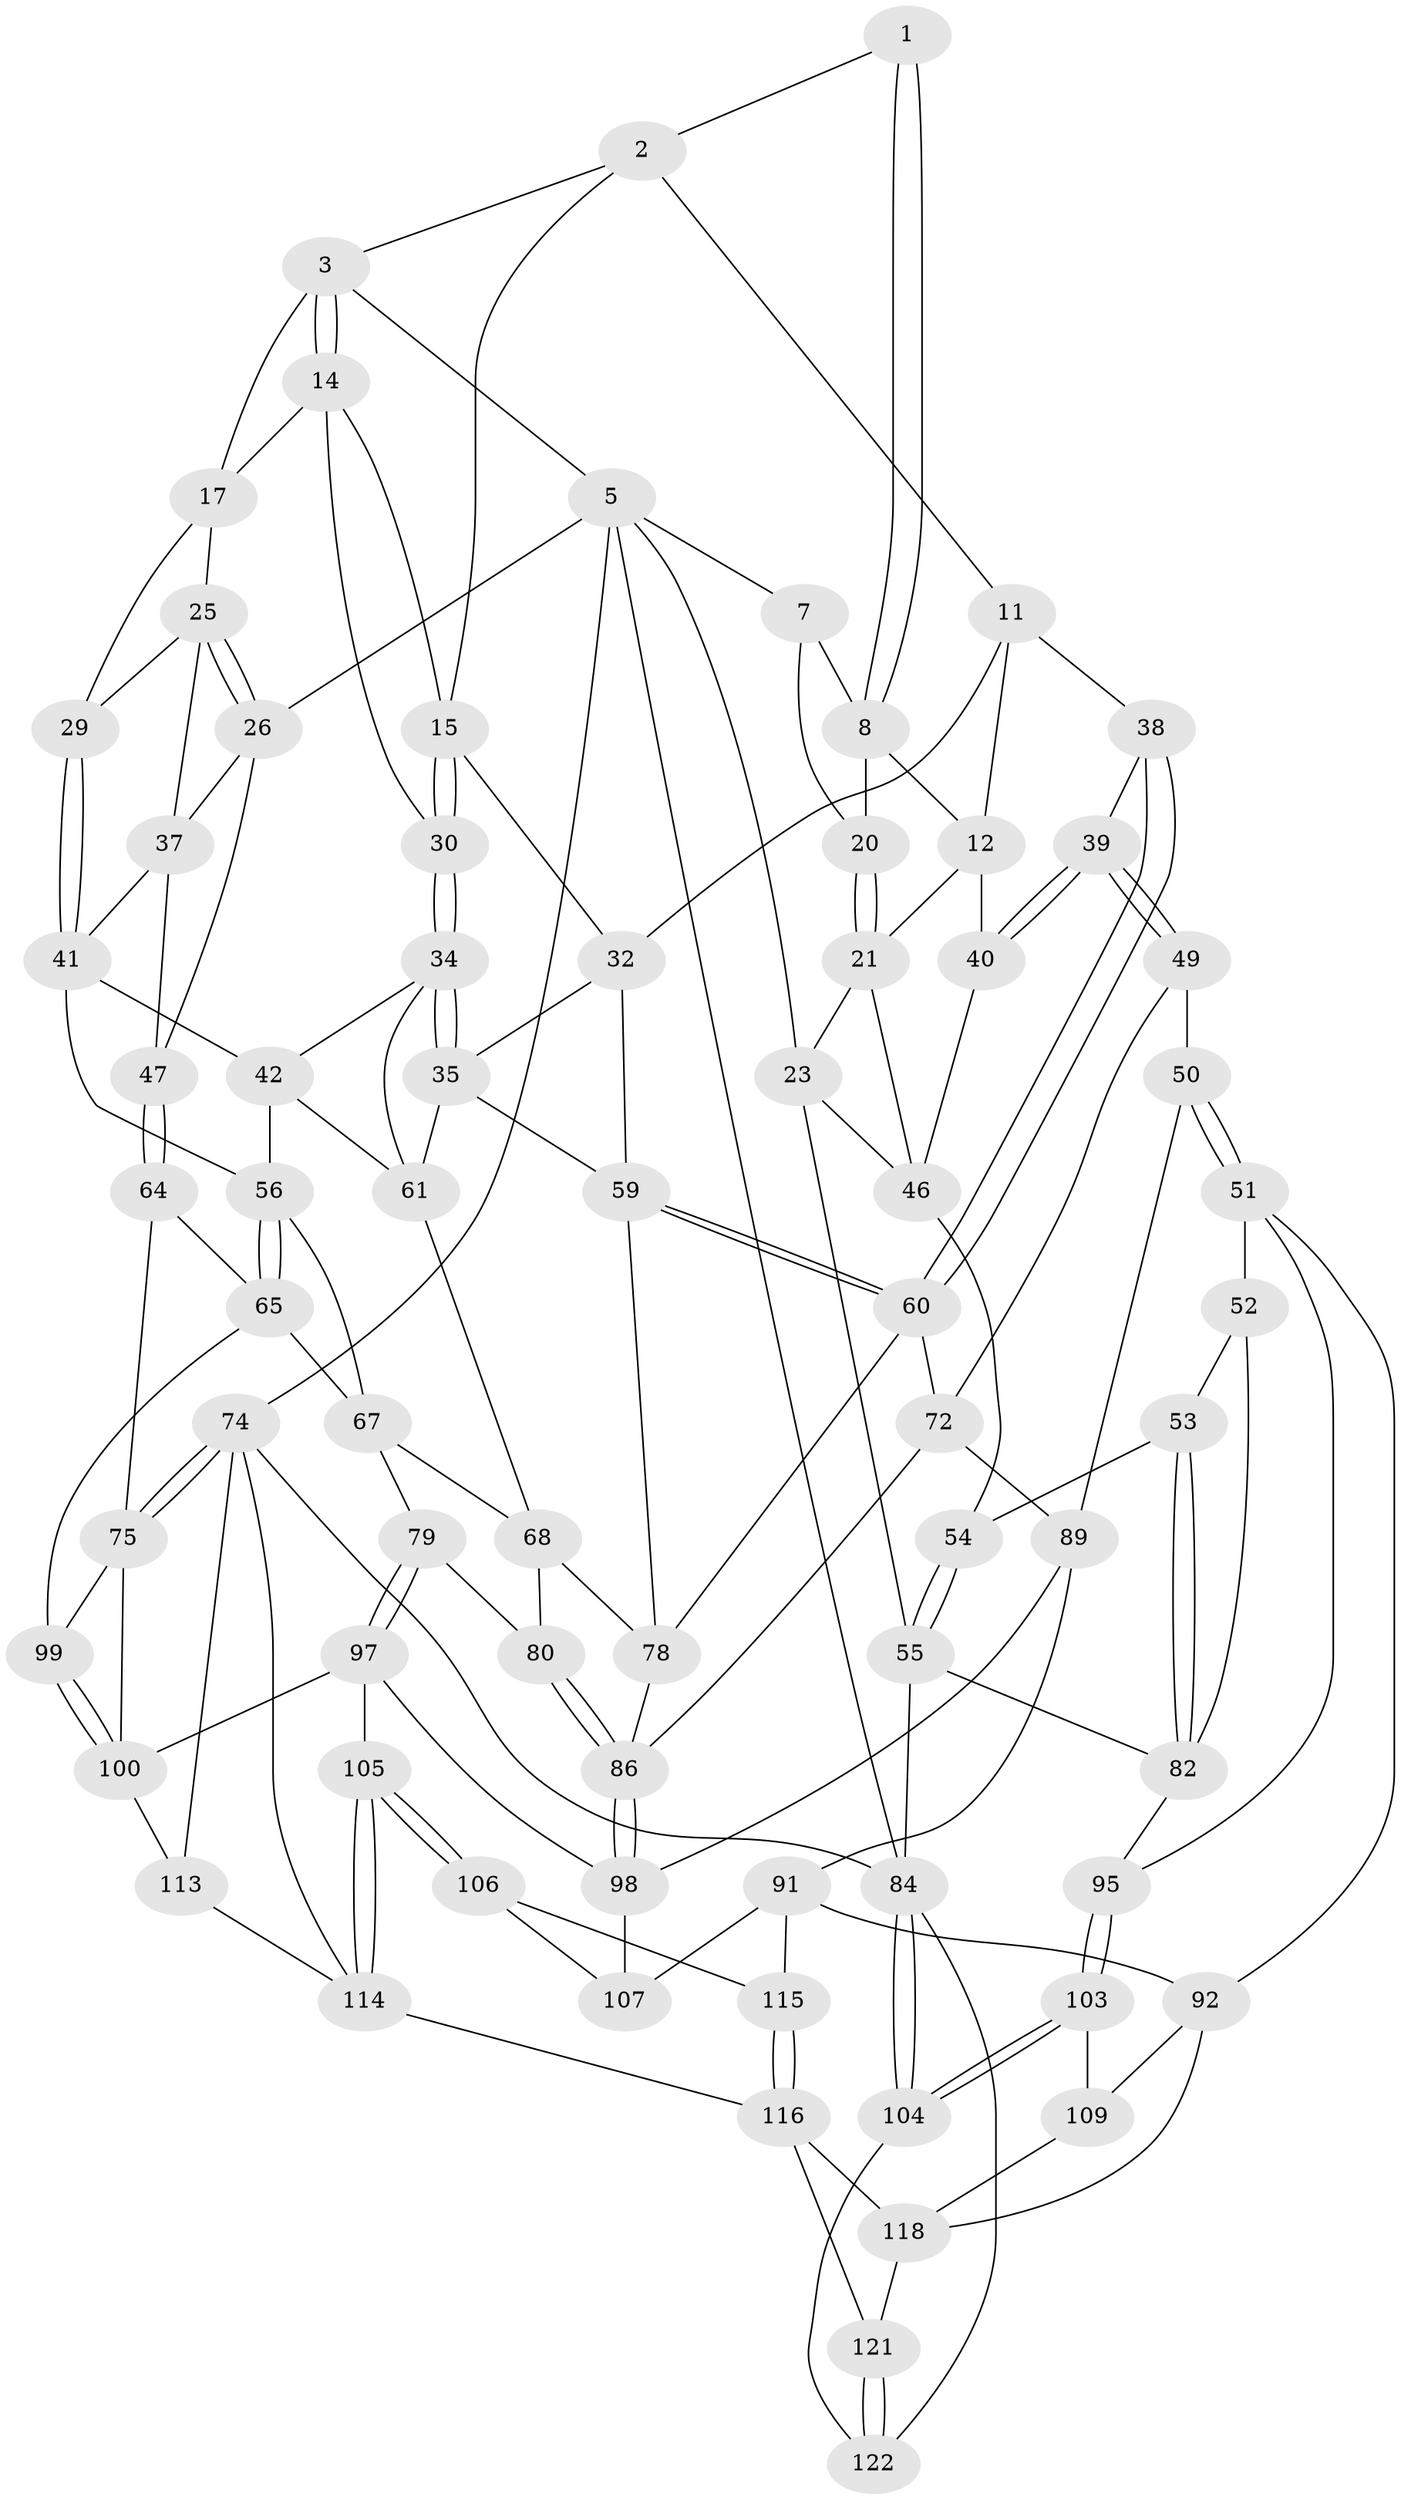 // Generated by graph-tools (version 1.1) at 2025/52/02/27/25 19:52:36]
// undirected, 74 vertices, 164 edges
graph export_dot {
graph [start="1"]
  node [color=gray90,style=filled];
  1 [pos="+0.3542126860147856+0"];
  2 [pos="+0.4066535498848694+0",super="+10"];
  3 [pos="+0.5670496383255242+0",super="+4"];
  5 [pos="+1+0",super="+6"];
  7 [pos="+0+0",super="+9"];
  8 [pos="+0.23370370140640162+0.04088343711950066",super="+13"];
  11 [pos="+0.3384520982201774+0.11401295583647288",super="+33"];
  12 [pos="+0.24985514031719586+0.11010196251270313",super="+31"];
  14 [pos="+0.5705716747562177+0",super="+19"];
  15 [pos="+0.5524415270045944+0.06832770096674325",super="+16"];
  17 [pos="+0.7867566012201946+0",super="+18"];
  20 [pos="+0.09367004920217621+0.043833602908521355"];
  21 [pos="+0.0793140141466534+0.08967362042968806",super="+22"];
  23 [pos="+0+0.17347540063666592",super="+24"];
  25 [pos="+0.9227209603947846+0.07366727867781048",super="+28"];
  26 [pos="+1+0.10878545626540345",super="+27"];
  29 [pos="+0.789705415485845+0.12784724089163346"];
  30 [pos="+0.656914229185282+0.1758507634581496"];
  32 [pos="+0.4481105384290245+0.24873142713063057",super="+36"];
  34 [pos="+0.625492393251214+0.2627326676372458",super="+43"];
  35 [pos="+0.5429052256146802+0.292591811697126",super="+62"];
  37 [pos="+0.9172004264083164+0.2005098413896802",super="+44"];
  38 [pos="+0.3212701204478944+0.3216034132727131"];
  39 [pos="+0.29917192714424345+0.3367414075762086"];
  40 [pos="+0.18974200186261628+0.2472299304653788"];
  41 [pos="+0.8018104551210166+0.27628951087530296",super="+45"];
  42 [pos="+0.728993062111074+0.2968010833703424",super="+58"];
  46 [pos="+0.14615348401415718+0.2512679626865528",super="+48"];
  47 [pos="+1+0.15093330181173634"];
  49 [pos="+0.2909090789008448+0.369691151356224",super="+73"];
  50 [pos="+0.24003656382706018+0.44348929909878126",super="+88"];
  51 [pos="+0.20316400593501338+0.46726015363987855",super="+93"];
  52 [pos="+0.17055968280955316+0.47356020883736766"];
  53 [pos="+0.09278214076943059+0.4491740502903154"];
  54 [pos="+0.08596484008791636+0.31633802491814245"];
  55 [pos="+0+0.2854119096939378",super="+83"];
  56 [pos="+0.89898303671562+0.34418079261505713",super="+57"];
  59 [pos="+0.5165814729094718+0.46591977637288023",super="+66"];
  60 [pos="+0.5138848588525191+0.46992255036935654",super="+71"];
  61 [pos="+0.7200071618201336+0.4348595898017098",super="+63"];
  64 [pos="+1+0.3903534675232808"];
  65 [pos="+0.8997023077630459+0.34466303264057396",super="+69"];
  67 [pos="+0.8154359602506738+0.4902322417447823",super="+70"];
  68 [pos="+0.7278138085650971+0.45883357322516305",super="+77"];
  72 [pos="+0.48583028175419213+0.516989303698153",super="+96"];
  74 [pos="+1+1",super="+124"];
  75 [pos="+1+0.8602506290365338",super="+76"];
  78 [pos="+0.6635906565217174+0.5096629960010788",super="+81"];
  79 [pos="+0.747027461047374+0.5967924112760109"];
  80 [pos="+0.7041696647538731+0.5077174598255043"];
  82 [pos="+0+0.5112672146072871",super="+94"];
  84 [pos="+0+0.8822622047413697",super="+85"];
  86 [pos="+0.6534994013694605+0.6452100514969422",super="+87"];
  89 [pos="+0.40883033240529654+0.6897083332882721",super="+90"];
  91 [pos="+0.3889986167161663+0.7344306510886368",super="+112"];
  92 [pos="+0.3619213817086657+0.7447492237690937",super="+108"];
  95 [pos="+0.1216156578029429+0.6856394728036254"];
  97 [pos="+0.733885032831248+0.6833485178825421",super="+101"];
  98 [pos="+0.6857659860498957+0.6877361611554507",super="+102"];
  99 [pos="+0.955864935038367+0.5780278003960998"];
  100 [pos="+0.8374614084055015+0.7275188602640763",super="+111"];
  103 [pos="+0.07371556949248005+0.7724963917595662",super="+110"];
  104 [pos="+0+0.8523960191575011",super="+119"];
  105 [pos="+0.7106637182253344+0.9144876391870802"];
  106 [pos="+0.6461911967651867+0.8348198389563943"];
  107 [pos="+0.6258831649079815+0.768522375864214"];
  109 [pos="+0.20125602435629783+0.8873609307642207"];
  113 [pos="+0.8764984298131356+0.9283433236443066"];
  114 [pos="+0.7131266094747979+0.9359220174598517",super="+123"];
  115 [pos="+0.5149380713389816+0.9052423276343468"];
  116 [pos="+0.5656517421779049+1",super="+117"];
  118 [pos="+0.35684611690947915+0.9440834680113559",super="+120"];
  121 [pos="+0.15761969314171462+1"];
  122 [pos="+0.09654976077974961+1"];
  1 -- 2;
  1 -- 8;
  1 -- 8;
  2 -- 3;
  2 -- 11;
  2 -- 15;
  3 -- 14;
  3 -- 14;
  3 -- 17;
  3 -- 5;
  5 -- 74;
  5 -- 7;
  5 -- 84;
  5 -- 23;
  5 -- 26;
  7 -- 8;
  7 -- 20;
  8 -- 12;
  8 -- 20;
  11 -- 12;
  11 -- 32;
  11 -- 38;
  12 -- 40;
  12 -- 21;
  14 -- 15;
  14 -- 17;
  14 -- 30;
  15 -- 30;
  15 -- 30;
  15 -- 32;
  17 -- 25;
  17 -- 29;
  20 -- 21;
  20 -- 21;
  21 -- 46;
  21 -- 23;
  23 -- 55;
  23 -- 46;
  25 -- 26;
  25 -- 26;
  25 -- 29;
  25 -- 37;
  26 -- 37;
  26 -- 47;
  29 -- 41;
  29 -- 41;
  30 -- 34;
  30 -- 34;
  32 -- 59;
  32 -- 35;
  34 -- 35;
  34 -- 35;
  34 -- 42;
  34 -- 61;
  35 -- 59;
  35 -- 61;
  37 -- 41;
  37 -- 47;
  38 -- 39;
  38 -- 60;
  38 -- 60;
  39 -- 40;
  39 -- 40;
  39 -- 49;
  39 -- 49;
  40 -- 46;
  41 -- 42;
  41 -- 56;
  42 -- 56;
  42 -- 61;
  46 -- 54;
  47 -- 64;
  47 -- 64;
  49 -- 50 [weight=2];
  49 -- 72;
  50 -- 51;
  50 -- 51;
  50 -- 89;
  51 -- 52;
  51 -- 92;
  51 -- 95;
  52 -- 53;
  52 -- 82;
  53 -- 54;
  53 -- 82;
  53 -- 82;
  54 -- 55;
  54 -- 55;
  55 -- 82;
  55 -- 84;
  56 -- 65;
  56 -- 65;
  56 -- 67;
  59 -- 60;
  59 -- 60;
  59 -- 78;
  60 -- 72;
  60 -- 78;
  61 -- 68;
  64 -- 65;
  64 -- 75;
  65 -- 99;
  65 -- 67;
  67 -- 68;
  67 -- 79;
  68 -- 80;
  68 -- 78;
  72 -- 89;
  72 -- 86;
  74 -- 75;
  74 -- 75;
  74 -- 84;
  74 -- 113;
  74 -- 114;
  75 -- 100;
  75 -- 99;
  78 -- 86;
  79 -- 80;
  79 -- 97;
  79 -- 97;
  80 -- 86;
  80 -- 86;
  82 -- 95;
  84 -- 104;
  84 -- 104;
  84 -- 122;
  86 -- 98;
  86 -- 98;
  89 -- 98;
  89 -- 91;
  91 -- 92;
  91 -- 107;
  91 -- 115;
  92 -- 109;
  92 -- 118;
  95 -- 103;
  95 -- 103;
  97 -- 98;
  97 -- 100;
  97 -- 105;
  98 -- 107;
  99 -- 100;
  99 -- 100;
  100 -- 113;
  103 -- 104 [weight=2];
  103 -- 104;
  103 -- 109;
  104 -- 122;
  105 -- 106;
  105 -- 106;
  105 -- 114;
  105 -- 114;
  106 -- 107;
  106 -- 115;
  109 -- 118;
  113 -- 114;
  114 -- 116;
  115 -- 116;
  115 -- 116;
  116 -- 121;
  116 -- 118;
  118 -- 121;
  121 -- 122;
  121 -- 122;
}
